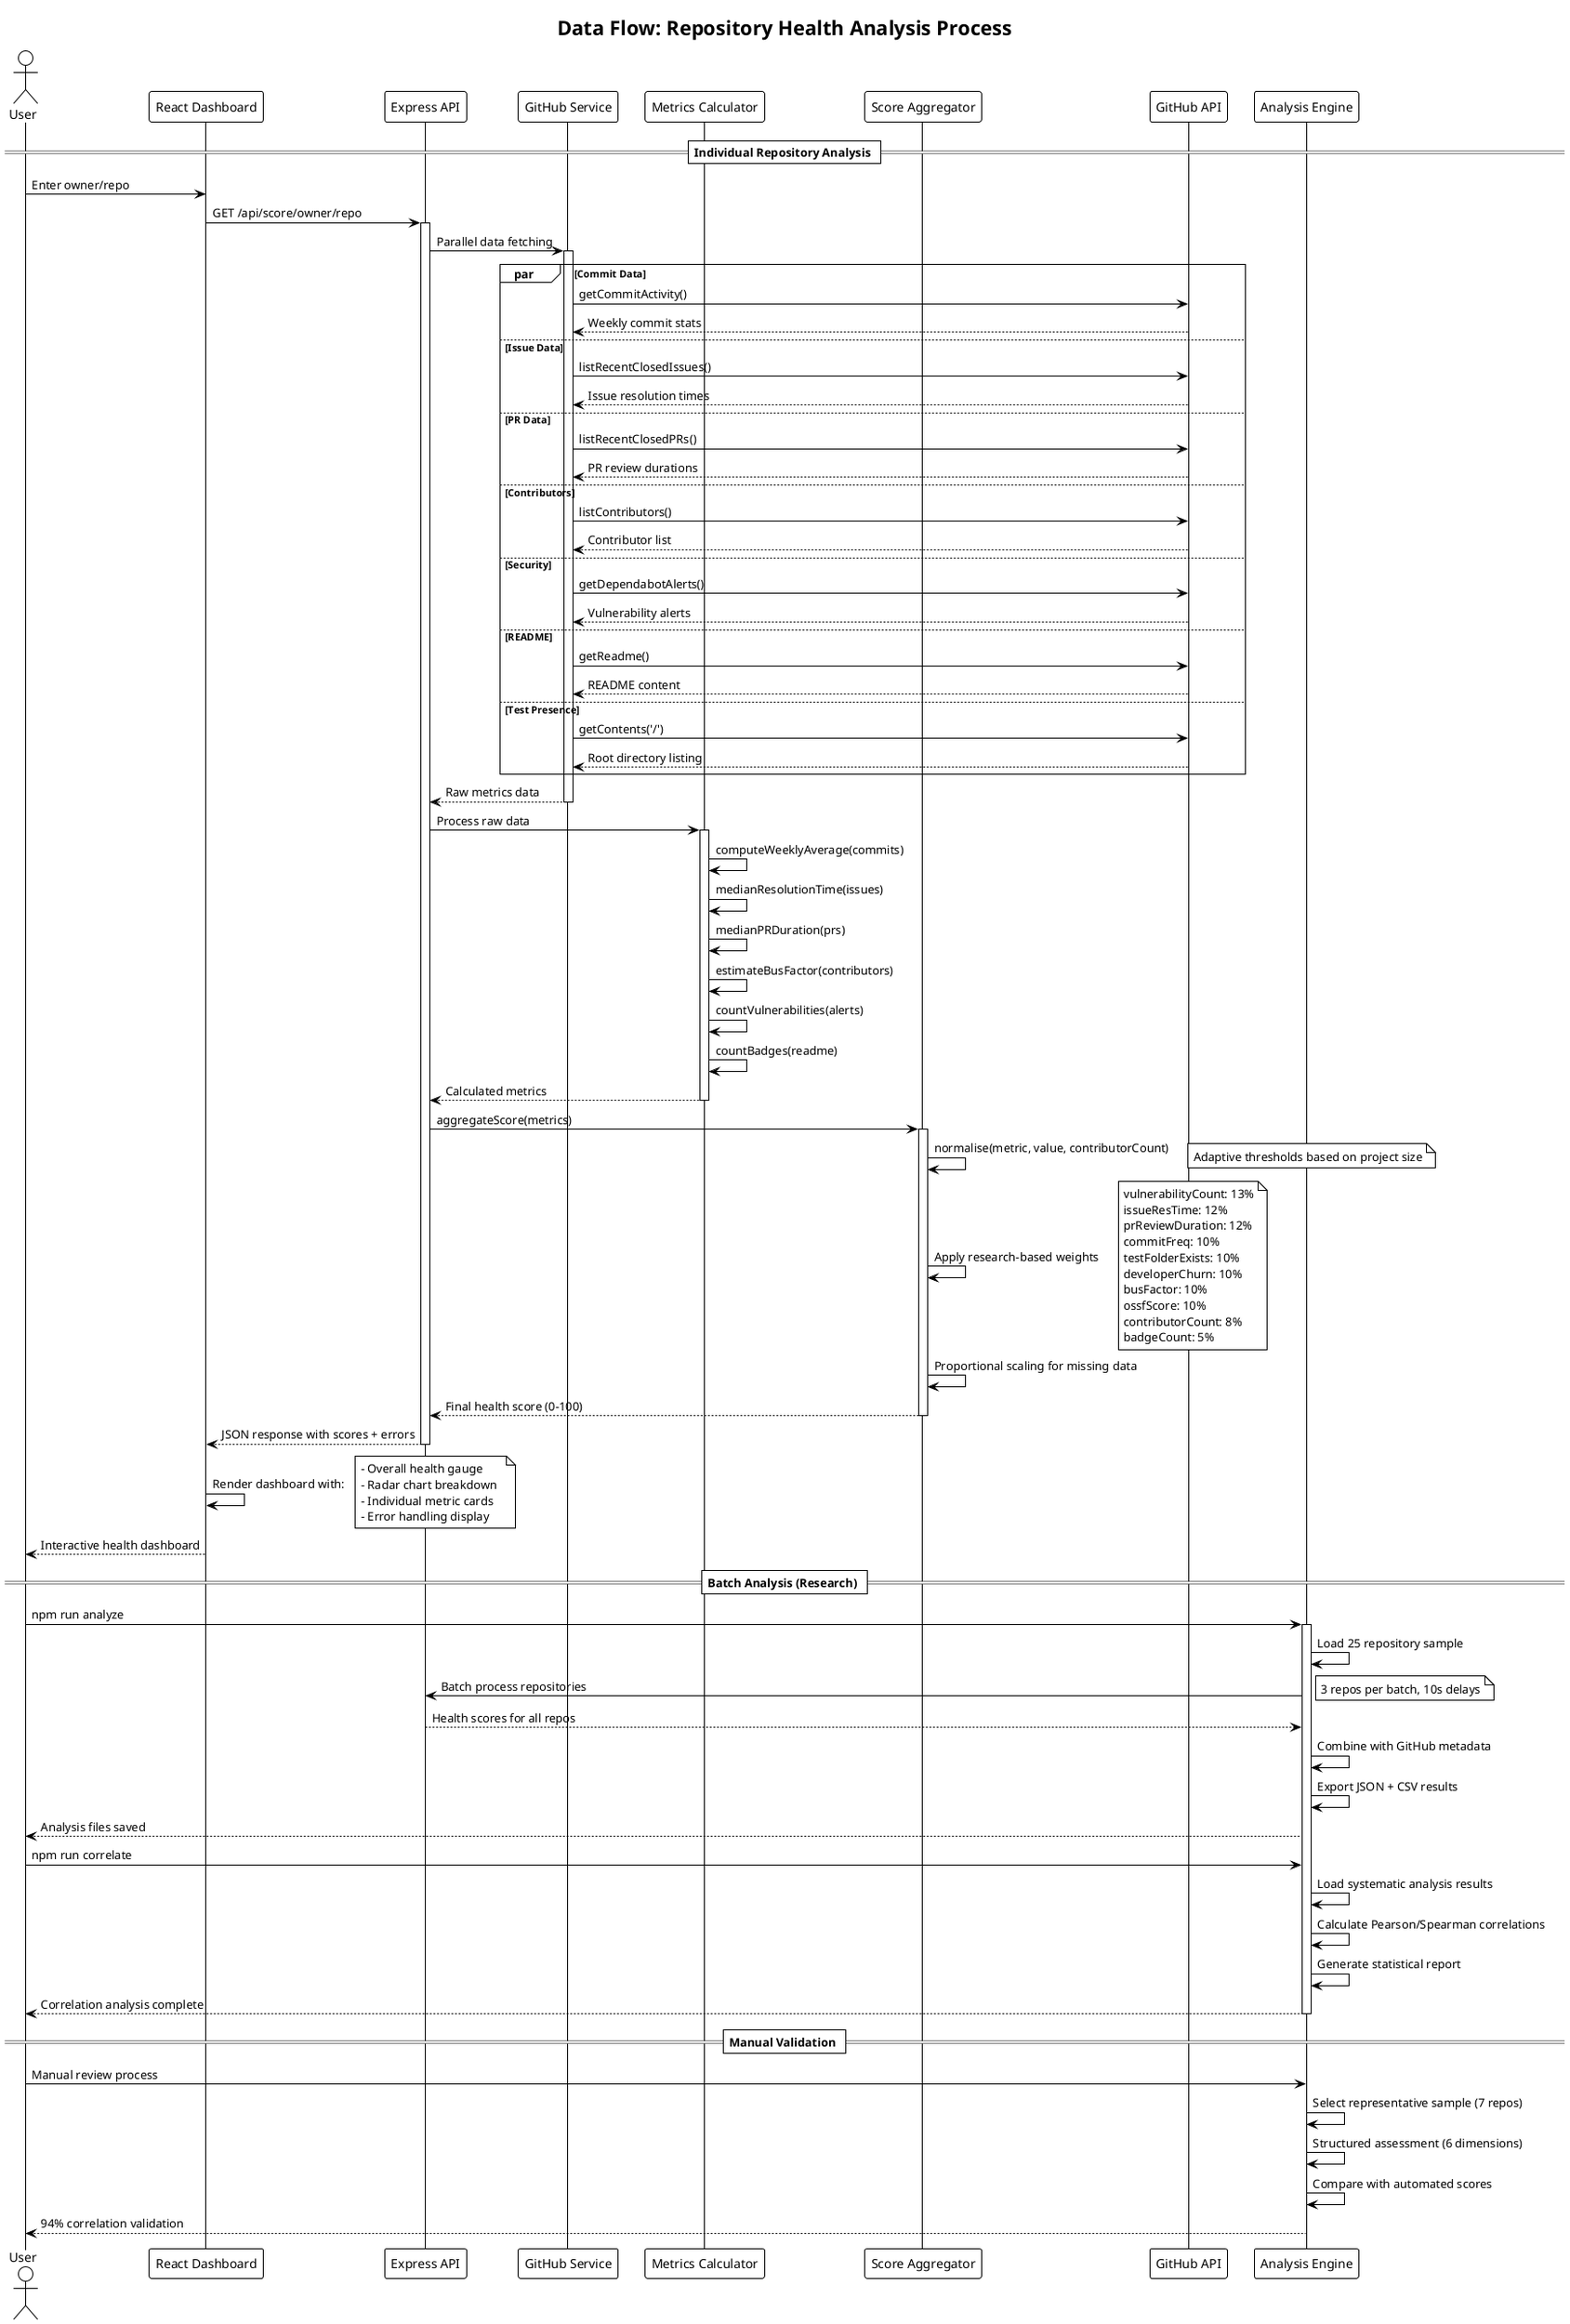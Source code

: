 @startuml Repository Health Scorecard - Data Flow

!theme plain
skinparam backgroundColor white

title Data Flow: Repository Health Analysis Process

actor "User" as User
participant "React Dashboard" as Frontend
participant "Express API" as Backend
participant "GitHub Service" as GitHub
participant "Metrics Calculator" as Calculator
participant "Score Aggregator" as Aggregator
participant "GitHub API" as GitHubAPI
participant "Analysis Engine" as Analysis

== Individual Repository Analysis ==

User -> Frontend: Enter owner/repo
Frontend -> Backend: GET /api/score/owner/repo
activate Backend

Backend -> GitHub: Parallel data fetching
activate GitHub

par Commit Data
  GitHub -> GitHubAPI: getCommitActivity()
  GitHubAPI --> GitHub: Weekly commit stats
else Issue Data  
  GitHub -> GitHubAPI: listRecentClosedIssues()
  GitHubAPI --> GitHub: Issue resolution times
else PR Data
  GitHub -> GitHubAPI: listRecentClosedPRs() 
  GitHubAPI --> GitHub: PR review durations
else Contributors
  GitHub -> GitHubAPI: listContributors()
  GitHubAPI --> GitHub: Contributor list
else Security
  GitHub -> GitHubAPI: getDependabotAlerts()
  GitHubAPI --> GitHub: Vulnerability alerts
else README
  GitHub -> GitHubAPI: getReadme()
  GitHubAPI --> GitHub: README content
else Test Presence
  GitHub -> GitHubAPI: getContents('/') 
  GitHubAPI --> GitHub: Root directory listing
end

GitHub --> Backend: Raw metrics data
deactivate GitHub

Backend -> Calculator: Process raw data
activate Calculator

Calculator -> Calculator: computeWeeklyAverage(commits)
Calculator -> Calculator: medianResolutionTime(issues)
Calculator -> Calculator: medianPRDuration(prs)
Calculator -> Calculator: estimateBusFactor(contributors)
Calculator -> Calculator: countVulnerabilities(alerts)
Calculator -> Calculator: countBadges(readme)

Calculator --> Backend: Calculated metrics
deactivate Calculator

Backend -> Aggregator: aggregateScore(metrics)
activate Aggregator

Aggregator -> Aggregator: normalise(metric, value, contributorCount)
note right: Adaptive thresholds based on project size

Aggregator -> Aggregator: Apply research-based weights
note right
  vulnerabilityCount: 13%
  issueResTime: 12% 
  prReviewDuration: 12%
  commitFreq: 10%
  testFolderExists: 10%
  developerChurn: 10%
  busFactor: 10%
  ossfScore: 10%
  contributorCount: 8%
  badgeCount: 5%
end note

Aggregator -> Aggregator: Proportional scaling for missing data
Aggregator --> Backend: Final health score (0-100)
deactivate Aggregator

Backend --> Frontend: JSON response with scores + errors
deactivate Backend

Frontend -> Frontend: Render dashboard with:
note right
  - Overall health gauge
  - Radar chart breakdown  
  - Individual metric cards
  - Error handling display
end note

Frontend --> User: Interactive health dashboard

== Batch Analysis (Research) ==

User -> Analysis: npm run analyze
activate Analysis

Analysis -> Analysis: Load 25 repository sample
Analysis -> Backend: Batch process repositories
note right: 3 repos per batch, 10s delays

Backend --> Analysis: Health scores for all repos
Analysis -> Analysis: Combine with GitHub metadata
Analysis -> Analysis: Export JSON + CSV results
Analysis --> User: Analysis files saved

User -> Analysis: npm run correlate  
Analysis -> Analysis: Load systematic analysis results
Analysis -> Analysis: Calculate Pearson/Spearman correlations
Analysis -> Analysis: Generate statistical report
Analysis --> User: Correlation analysis complete

deactivate Analysis

== Manual Validation ==

User -> Analysis: Manual review process
Analysis -> Analysis: Select representative sample (7 repos)
Analysis -> Analysis: Structured assessment (6 dimensions)
Analysis -> Analysis: Compare with automated scores
Analysis --> User: 94% correlation validation

@enduml